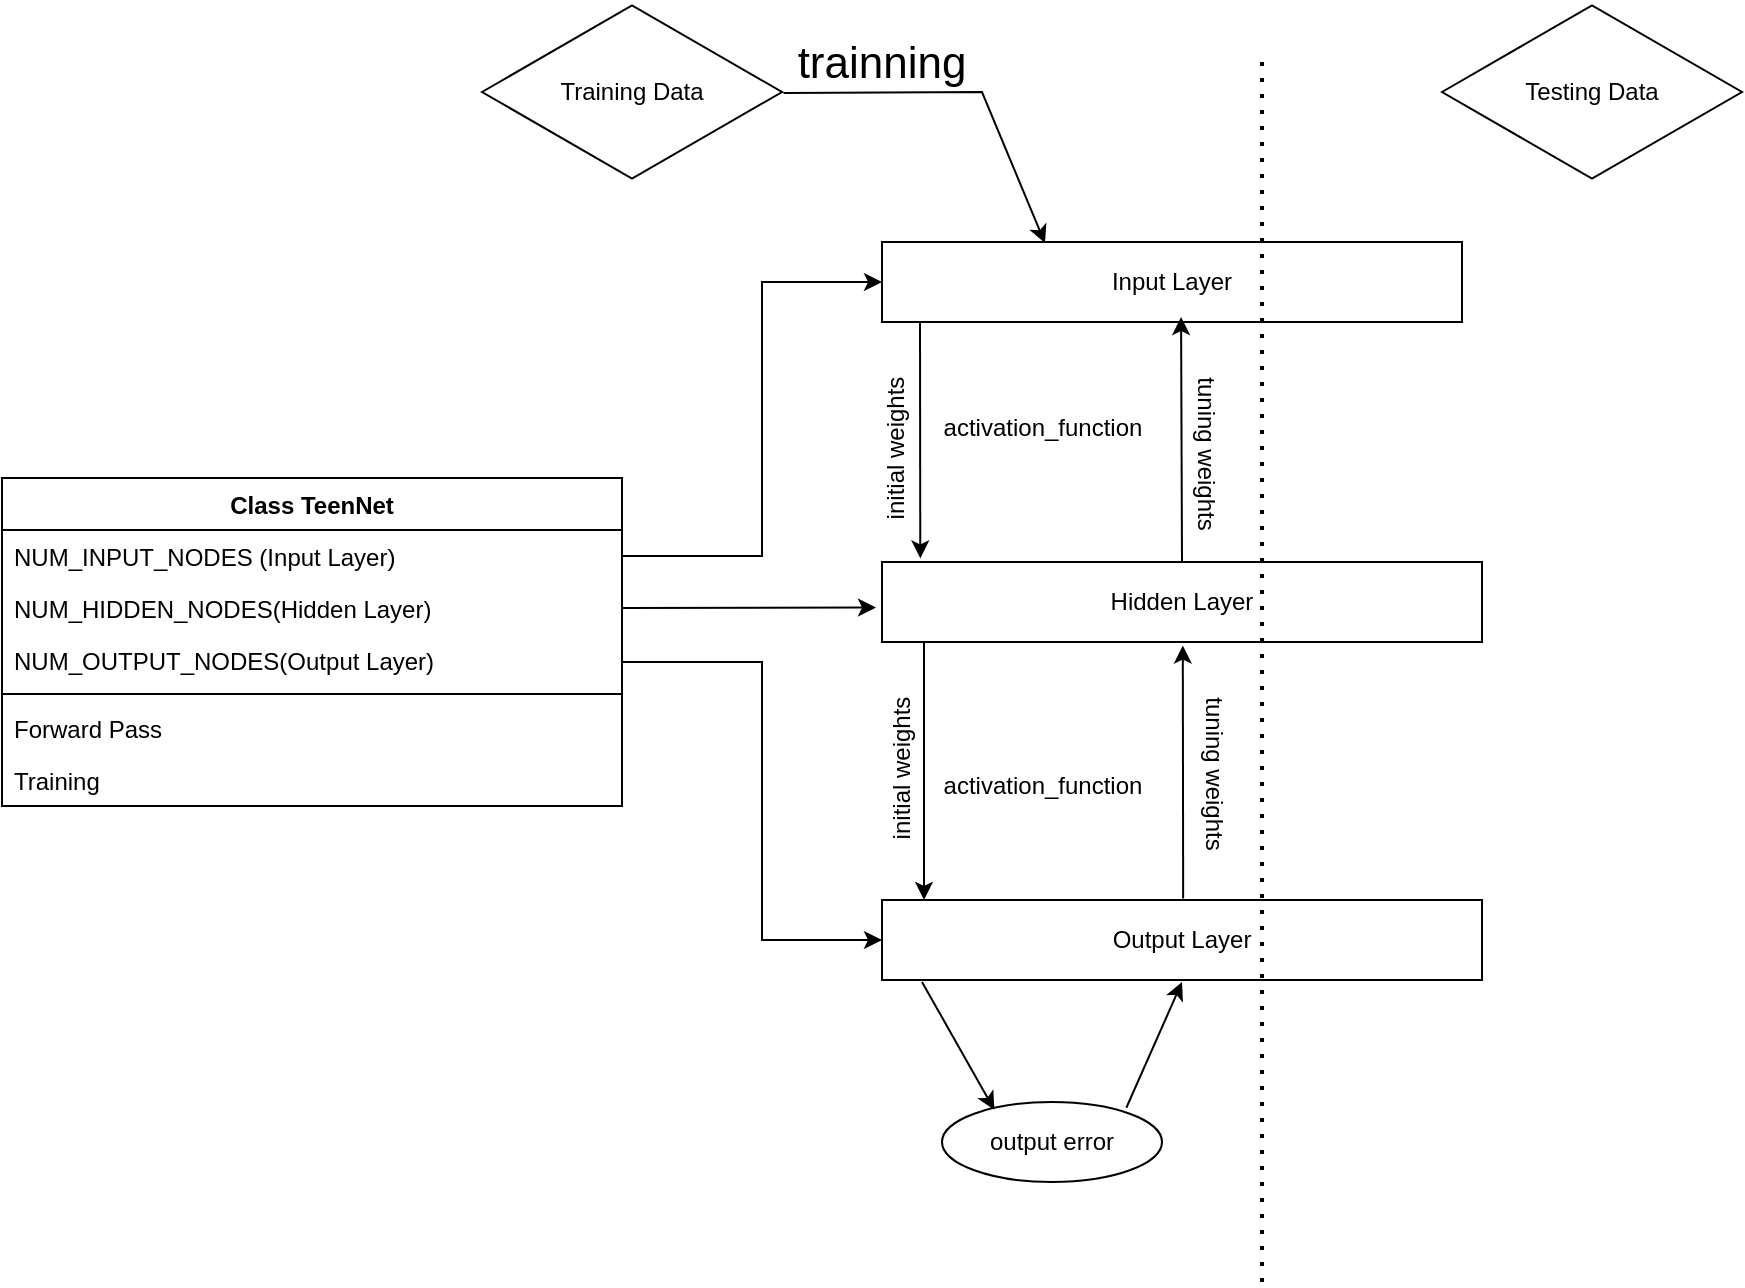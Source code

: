 <mxfile version="22.0.1" type="github">
  <diagram name="Page-1" id="7EuJXuISSeaP34mxk2dR">
    <mxGraphModel dx="1062" dy="609" grid="1" gridSize="10" guides="1" tooltips="1" connect="1" arrows="1" fold="1" page="1" pageScale="1" pageWidth="850" pageHeight="1100" math="0" shadow="0">
      <root>
        <mxCell id="0" />
        <mxCell id="1" parent="0" />
        <mxCell id="03lQB2pr6-yRZ98Ccv8T-5" value="Class TeenNet" style="swimlane;fontStyle=1;align=center;verticalAlign=top;childLayout=stackLayout;horizontal=1;startSize=26;horizontalStack=0;resizeParent=1;resizeParentMax=0;resizeLast=0;collapsible=1;marginBottom=0;whiteSpace=wrap;html=1;" parent="1" vertex="1">
          <mxGeometry x="100" y="418" width="310" height="164" as="geometry" />
        </mxCell>
        <mxCell id="03lQB2pr6-yRZ98Ccv8T-6" value="NUM_INPUT_NODES (Input Layer)&lt;br&gt;" style="text;strokeColor=none;fillColor=none;align=left;verticalAlign=top;spacingLeft=4;spacingRight=4;overflow=hidden;rotatable=0;points=[[0,0.5],[1,0.5]];portConstraint=eastwest;whiteSpace=wrap;html=1;" parent="03lQB2pr6-yRZ98Ccv8T-5" vertex="1">
          <mxGeometry y="26" width="310" height="26" as="geometry" />
        </mxCell>
        <mxCell id="03lQB2pr6-yRZ98Ccv8T-9" value="NUM_HIDDEN_NODES(Hidden Layer)" style="text;strokeColor=none;fillColor=none;align=left;verticalAlign=top;spacingLeft=4;spacingRight=4;overflow=hidden;rotatable=0;points=[[0,0.5],[1,0.5]];portConstraint=eastwest;whiteSpace=wrap;html=1;" parent="03lQB2pr6-yRZ98Ccv8T-5" vertex="1">
          <mxGeometry y="52" width="310" height="26" as="geometry" />
        </mxCell>
        <mxCell id="03lQB2pr6-yRZ98Ccv8T-10" value="NUM_OUTPUT_NODES(Output Layer)" style="text;strokeColor=none;fillColor=none;align=left;verticalAlign=top;spacingLeft=4;spacingRight=4;overflow=hidden;rotatable=0;points=[[0,0.5],[1,0.5]];portConstraint=eastwest;whiteSpace=wrap;html=1;" parent="03lQB2pr6-yRZ98Ccv8T-5" vertex="1">
          <mxGeometry y="78" width="310" height="26" as="geometry" />
        </mxCell>
        <mxCell id="03lQB2pr6-yRZ98Ccv8T-7" value="" style="line;strokeWidth=1;fillColor=none;align=left;verticalAlign=middle;spacingTop=-1;spacingLeft=3;spacingRight=3;rotatable=0;labelPosition=right;points=[];portConstraint=eastwest;strokeColor=inherit;" parent="03lQB2pr6-yRZ98Ccv8T-5" vertex="1">
          <mxGeometry y="104" width="310" height="8" as="geometry" />
        </mxCell>
        <mxCell id="03lQB2pr6-yRZ98Ccv8T-8" value="Forward Pass" style="text;strokeColor=none;fillColor=none;align=left;verticalAlign=top;spacingLeft=4;spacingRight=4;overflow=hidden;rotatable=0;points=[[0,0.5],[1,0.5]];portConstraint=eastwest;whiteSpace=wrap;html=1;" parent="03lQB2pr6-yRZ98Ccv8T-5" vertex="1">
          <mxGeometry y="112" width="310" height="26" as="geometry" />
        </mxCell>
        <mxCell id="03lQB2pr6-yRZ98Ccv8T-11" value="Training" style="text;strokeColor=none;fillColor=none;align=left;verticalAlign=top;spacingLeft=4;spacingRight=4;overflow=hidden;rotatable=0;points=[[0,0.5],[1,0.5]];portConstraint=eastwest;whiteSpace=wrap;html=1;" parent="03lQB2pr6-yRZ98Ccv8T-5" vertex="1">
          <mxGeometry y="138" width="310" height="26" as="geometry" />
        </mxCell>
        <mxCell id="EQpcTwAQ7In7W75dAtEa-1" value="Input Layer" style="rounded=0;whiteSpace=wrap;html=1;" vertex="1" parent="1">
          <mxGeometry x="540" y="300" width="290" height="40" as="geometry" />
        </mxCell>
        <mxCell id="EQpcTwAQ7In7W75dAtEa-2" value="Output Layer" style="rounded=0;whiteSpace=wrap;html=1;" vertex="1" parent="1">
          <mxGeometry x="540" y="629" width="300" height="40" as="geometry" />
        </mxCell>
        <mxCell id="EQpcTwAQ7In7W75dAtEa-3" value="Hidden Layer" style="rounded=0;whiteSpace=wrap;html=1;" vertex="1" parent="1">
          <mxGeometry x="540" y="460" width="300" height="40" as="geometry" />
        </mxCell>
        <mxCell id="EQpcTwAQ7In7W75dAtEa-5" value="Training Data" style="html=1;whiteSpace=wrap;aspect=fixed;shape=isoRectangle;" vertex="1" parent="1">
          <mxGeometry x="340" y="180" width="150" height="90" as="geometry" />
        </mxCell>
        <mxCell id="EQpcTwAQ7In7W75dAtEa-6" value="" style="endArrow=classic;html=1;rounded=0;exitX=1;exitY=0.5;exitDx=0;exitDy=0;entryX=0;entryY=0.5;entryDx=0;entryDy=0;" edge="1" parent="1" source="03lQB2pr6-yRZ98Ccv8T-6" target="EQpcTwAQ7In7W75dAtEa-1">
          <mxGeometry width="50" height="50" relative="1" as="geometry">
            <mxPoint x="450" y="400" as="sourcePoint" />
            <mxPoint x="500" y="350" as="targetPoint" />
            <Array as="points">
              <mxPoint x="480" y="457" />
              <mxPoint x="480" y="320" />
            </Array>
          </mxGeometry>
        </mxCell>
        <mxCell id="EQpcTwAQ7In7W75dAtEa-7" value="" style="endArrow=classic;html=1;rounded=0;exitX=1;exitY=0.5;exitDx=0;exitDy=0;entryX=-0.01;entryY=0.569;entryDx=0;entryDy=0;entryPerimeter=0;" edge="1" parent="1" source="03lQB2pr6-yRZ98Ccv8T-9" target="EQpcTwAQ7In7W75dAtEa-3">
          <mxGeometry width="50" height="50" relative="1" as="geometry">
            <mxPoint x="430" y="470" as="sourcePoint" />
            <mxPoint x="510" y="500" as="targetPoint" />
          </mxGeometry>
        </mxCell>
        <mxCell id="EQpcTwAQ7In7W75dAtEa-8" value="" style="endArrow=classic;html=1;rounded=0;entryX=0;entryY=0.5;entryDx=0;entryDy=0;" edge="1" parent="1" target="EQpcTwAQ7In7W75dAtEa-2">
          <mxGeometry width="50" height="50" relative="1" as="geometry">
            <mxPoint x="410" y="510" as="sourcePoint" />
            <mxPoint x="480" y="420" as="targetPoint" />
            <Array as="points">
              <mxPoint x="480" y="510" />
              <mxPoint x="480" y="649" />
            </Array>
          </mxGeometry>
        </mxCell>
        <mxCell id="EQpcTwAQ7In7W75dAtEa-9" value="" style="endArrow=classic;html=1;rounded=0;exitX=1.005;exitY=0.506;exitDx=0;exitDy=0;exitPerimeter=0;entryX=0.281;entryY=0.014;entryDx=0;entryDy=0;entryPerimeter=0;" edge="1" parent="1" source="EQpcTwAQ7In7W75dAtEa-5" target="EQpcTwAQ7In7W75dAtEa-1">
          <mxGeometry width="50" height="50" relative="1" as="geometry">
            <mxPoint x="520" y="230" as="sourcePoint" />
            <mxPoint x="600" y="223" as="targetPoint" />
            <Array as="points">
              <mxPoint x="590" y="225" />
            </Array>
          </mxGeometry>
        </mxCell>
        <mxCell id="EQpcTwAQ7In7W75dAtEa-10" value="&lt;font style=&quot;font-size: 22px;&quot;&gt;trainning&lt;/font&gt;" style="text;html=1;strokeColor=none;fillColor=none;align=center;verticalAlign=middle;whiteSpace=wrap;rounded=0;" vertex="1" parent="1">
          <mxGeometry x="510" y="196" width="60" height="30" as="geometry" />
        </mxCell>
        <mxCell id="EQpcTwAQ7In7W75dAtEa-11" value="" style="endArrow=classic;html=1;rounded=0;entryX=0.274;entryY=-0.045;entryDx=0;entryDy=0;entryPerimeter=0;" edge="1" parent="1">
          <mxGeometry width="50" height="50" relative="1" as="geometry">
            <mxPoint x="559" y="340" as="sourcePoint" />
            <mxPoint x="559.14" y="458.2" as="targetPoint" />
          </mxGeometry>
        </mxCell>
        <mxCell id="EQpcTwAQ7In7W75dAtEa-12" value="" style="endArrow=classic;html=1;rounded=0;entryX=0.723;entryY=0.938;entryDx=0;entryDy=0;entryPerimeter=0;" edge="1" parent="1">
          <mxGeometry width="50" height="50" relative="1" as="geometry">
            <mxPoint x="690" y="460" as="sourcePoint" />
            <mxPoint x="689.53" y="337.52" as="targetPoint" />
          </mxGeometry>
        </mxCell>
        <mxCell id="EQpcTwAQ7In7W75dAtEa-13" value="" style="endArrow=classic;html=1;rounded=0;entryX=0.25;entryY=0;entryDx=0;entryDy=0;exitX=0.25;exitY=1;exitDx=0;exitDy=0;" edge="1" parent="1">
          <mxGeometry width="50" height="50" relative="1" as="geometry">
            <mxPoint x="561" y="500" as="sourcePoint" />
            <mxPoint x="561" y="629" as="targetPoint" />
          </mxGeometry>
        </mxCell>
        <mxCell id="EQpcTwAQ7In7W75dAtEa-14" value="" style="endArrow=classic;html=1;rounded=0;entryX=0.73;entryY=1.044;entryDx=0;entryDy=0;entryPerimeter=0;exitX=0.731;exitY=-0.019;exitDx=0;exitDy=0;exitPerimeter=0;" edge="1" parent="1">
          <mxGeometry width="50" height="50" relative="1" as="geometry">
            <mxPoint x="690.58" y="628.24" as="sourcePoint" />
            <mxPoint x="690.4" y="501.76" as="targetPoint" />
          </mxGeometry>
        </mxCell>
        <mxCell id="EQpcTwAQ7In7W75dAtEa-15" value="Testing Data" style="html=1;whiteSpace=wrap;aspect=fixed;shape=isoRectangle;" vertex="1" parent="1">
          <mxGeometry x="820" y="180" width="150" height="90" as="geometry" />
        </mxCell>
        <mxCell id="EQpcTwAQ7In7W75dAtEa-16" value="activation_function" style="text;html=1;align=center;verticalAlign=middle;resizable=0;points=[];autosize=1;strokeColor=none;fillColor=none;" vertex="1" parent="1">
          <mxGeometry x="560" y="378" width="120" height="30" as="geometry" />
        </mxCell>
        <mxCell id="EQpcTwAQ7In7W75dAtEa-17" value="activation_function" style="text;html=1;align=center;verticalAlign=middle;resizable=0;points=[];autosize=1;strokeColor=none;fillColor=none;" vertex="1" parent="1">
          <mxGeometry x="560" y="557" width="120" height="30" as="geometry" />
        </mxCell>
        <mxCell id="EQpcTwAQ7In7W75dAtEa-18" value="output error" style="ellipse;whiteSpace=wrap;html=1;" vertex="1" parent="1">
          <mxGeometry x="570" y="730" width="110" height="40" as="geometry" />
        </mxCell>
        <mxCell id="EQpcTwAQ7In7W75dAtEa-19" value="" style="endArrow=classic;html=1;rounded=0;entryX=0.238;entryY=0.097;entryDx=0;entryDy=0;entryPerimeter=0;" edge="1" parent="1" target="EQpcTwAQ7In7W75dAtEa-18">
          <mxGeometry width="50" height="50" relative="1" as="geometry">
            <mxPoint x="560" y="670" as="sourcePoint" />
            <mxPoint x="550" y="680" as="targetPoint" />
          </mxGeometry>
        </mxCell>
        <mxCell id="EQpcTwAQ7In7W75dAtEa-20" value="" style="endArrow=classic;html=1;rounded=0;exitX=0.838;exitY=0.072;exitDx=0;exitDy=0;exitPerimeter=0;" edge="1" parent="1" source="EQpcTwAQ7In7W75dAtEa-18">
          <mxGeometry width="50" height="50" relative="1" as="geometry">
            <mxPoint x="650" y="730" as="sourcePoint" />
            <mxPoint x="690" y="670" as="targetPoint" />
          </mxGeometry>
        </mxCell>
        <mxCell id="EQpcTwAQ7In7W75dAtEa-21" value="initial&amp;nbsp;weights" style="text;html=1;strokeColor=none;fillColor=none;align=center;verticalAlign=middle;whiteSpace=wrap;rounded=0;rotation=-90;" vertex="1" parent="1">
          <mxGeometry x="517" y="388" width="60" height="30" as="geometry" />
        </mxCell>
        <mxCell id="EQpcTwAQ7In7W75dAtEa-22" value="initial&amp;nbsp;weights" style="text;html=1;strokeColor=none;fillColor=none;align=center;verticalAlign=middle;whiteSpace=wrap;rounded=0;rotation=-90;" vertex="1" parent="1">
          <mxGeometry x="520" y="548" width="60" height="30" as="geometry" />
        </mxCell>
        <mxCell id="EQpcTwAQ7In7W75dAtEa-23" value="tuning weights" style="text;html=1;strokeColor=none;fillColor=none;align=center;verticalAlign=middle;whiteSpace=wrap;rounded=0;rotation=90;" vertex="1" parent="1">
          <mxGeometry x="656" y="551" width="100" height="30" as="geometry" />
        </mxCell>
        <mxCell id="EQpcTwAQ7In7W75dAtEa-24" value="tuning weights" style="text;html=1;strokeColor=none;fillColor=none;align=center;verticalAlign=middle;whiteSpace=wrap;rounded=0;rotation=90;" vertex="1" parent="1">
          <mxGeometry x="652" y="391" width="100" height="30" as="geometry" />
        </mxCell>
        <mxCell id="EQpcTwAQ7In7W75dAtEa-25" value="" style="endArrow=none;dashed=1;html=1;dashPattern=1 3;strokeWidth=2;rounded=0;" edge="1" parent="1">
          <mxGeometry width="50" height="50" relative="1" as="geometry">
            <mxPoint x="730" y="820" as="sourcePoint" />
            <mxPoint x="730" y="210" as="targetPoint" />
          </mxGeometry>
        </mxCell>
      </root>
    </mxGraphModel>
  </diagram>
</mxfile>
